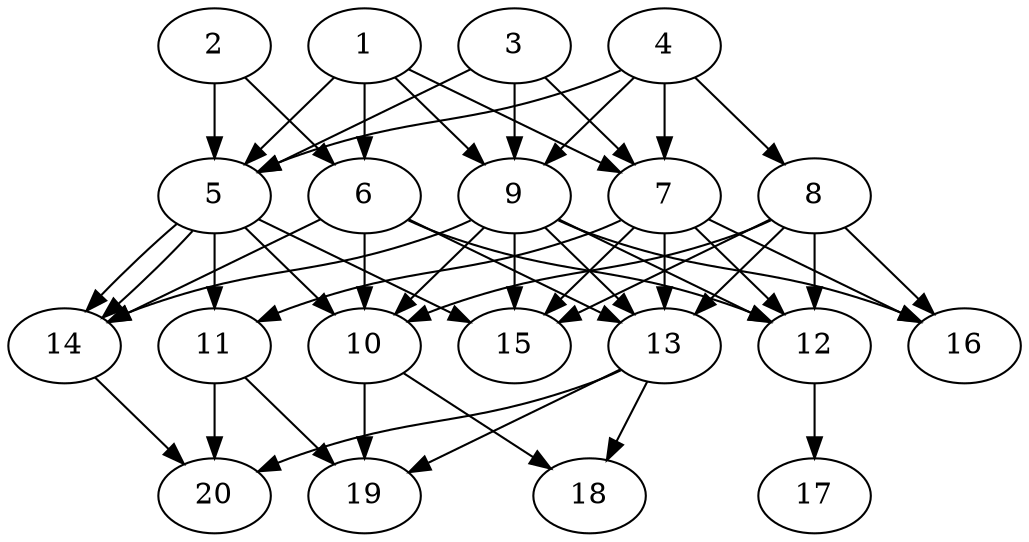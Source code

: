 // DAG automatically generated by daggen at Tue Jul 23 14:34:09 2019
// ./daggen --dot -n 20 --ccr 0.4 --fat 0.7 --regular 0.5 --density 0.8 --mindata 5242880 --maxdata 52428800 
digraph G {
  1 [size="79808000", alpha="0.07", expect_size="31923200"] 
  1 -> 5 [size ="31923200"]
  1 -> 6 [size ="31923200"]
  1 -> 7 [size ="31923200"]
  1 -> 9 [size ="31923200"]
  2 [size="49523200", alpha="0.07", expect_size="19809280"] 
  2 -> 5 [size ="19809280"]
  2 -> 6 [size ="19809280"]
  3 [size="54725120", alpha="0.17", expect_size="21890048"] 
  3 -> 5 [size ="21890048"]
  3 -> 7 [size ="21890048"]
  3 -> 9 [size ="21890048"]
  4 [size="37739520", alpha="0.17", expect_size="15095808"] 
  4 -> 5 [size ="15095808"]
  4 -> 7 [size ="15095808"]
  4 -> 8 [size ="15095808"]
  4 -> 9 [size ="15095808"]
  5 [size="100454400", alpha="0.12", expect_size="40181760"] 
  5 -> 10 [size ="40181760"]
  5 -> 11 [size ="40181760"]
  5 -> 14 [size ="40181760"]
  5 -> 14 [size ="40181760"]
  5 -> 15 [size ="40181760"]
  6 [size="21291520", alpha="0.10", expect_size="8516608"] 
  6 -> 10 [size ="8516608"]
  6 -> 12 [size ="8516608"]
  6 -> 13 [size ="8516608"]
  6 -> 14 [size ="8516608"]
  7 [size="117977600", alpha="0.02", expect_size="47191040"] 
  7 -> 11 [size ="47191040"]
  7 -> 12 [size ="47191040"]
  7 -> 13 [size ="47191040"]
  7 -> 15 [size ="47191040"]
  7 -> 16 [size ="47191040"]
  8 [size="69647360", alpha="0.18", expect_size="27858944"] 
  8 -> 10 [size ="27858944"]
  8 -> 12 [size ="27858944"]
  8 -> 13 [size ="27858944"]
  8 -> 15 [size ="27858944"]
  8 -> 16 [size ="27858944"]
  9 [size="97840640", alpha="0.11", expect_size="39136256"] 
  9 -> 10 [size ="39136256"]
  9 -> 12 [size ="39136256"]
  9 -> 13 [size ="39136256"]
  9 -> 14 [size ="39136256"]
  9 -> 15 [size ="39136256"]
  9 -> 16 [size ="39136256"]
  10 [size="111070720", alpha="0.01", expect_size="44428288"] 
  10 -> 18 [size ="44428288"]
  10 -> 19 [size ="44428288"]
  11 [size="114250240", alpha="0.19", expect_size="45700096"] 
  11 -> 19 [size ="45700096"]
  11 -> 20 [size ="45700096"]
  12 [size="37995520", alpha="0.11", expect_size="15198208"] 
  12 -> 17 [size ="15198208"]
  13 [size="79585280", alpha="0.15", expect_size="31834112"] 
  13 -> 18 [size ="31834112"]
  13 -> 19 [size ="31834112"]
  13 -> 20 [size ="31834112"]
  14 [size="62794240", alpha="0.00", expect_size="25117696"] 
  14 -> 20 [size ="25117696"]
  15 [size="42490880", alpha="0.15", expect_size="16996352"] 
  16 [size="112885760", alpha="0.13", expect_size="45154304"] 
  17 [size="54453760", alpha="0.08", expect_size="21781504"] 
  18 [size="68149760", alpha="0.02", expect_size="27259904"] 
  19 [size="53703680", alpha="0.06", expect_size="21481472"] 
  20 [size="118284800", alpha="0.14", expect_size="47313920"] 
}

